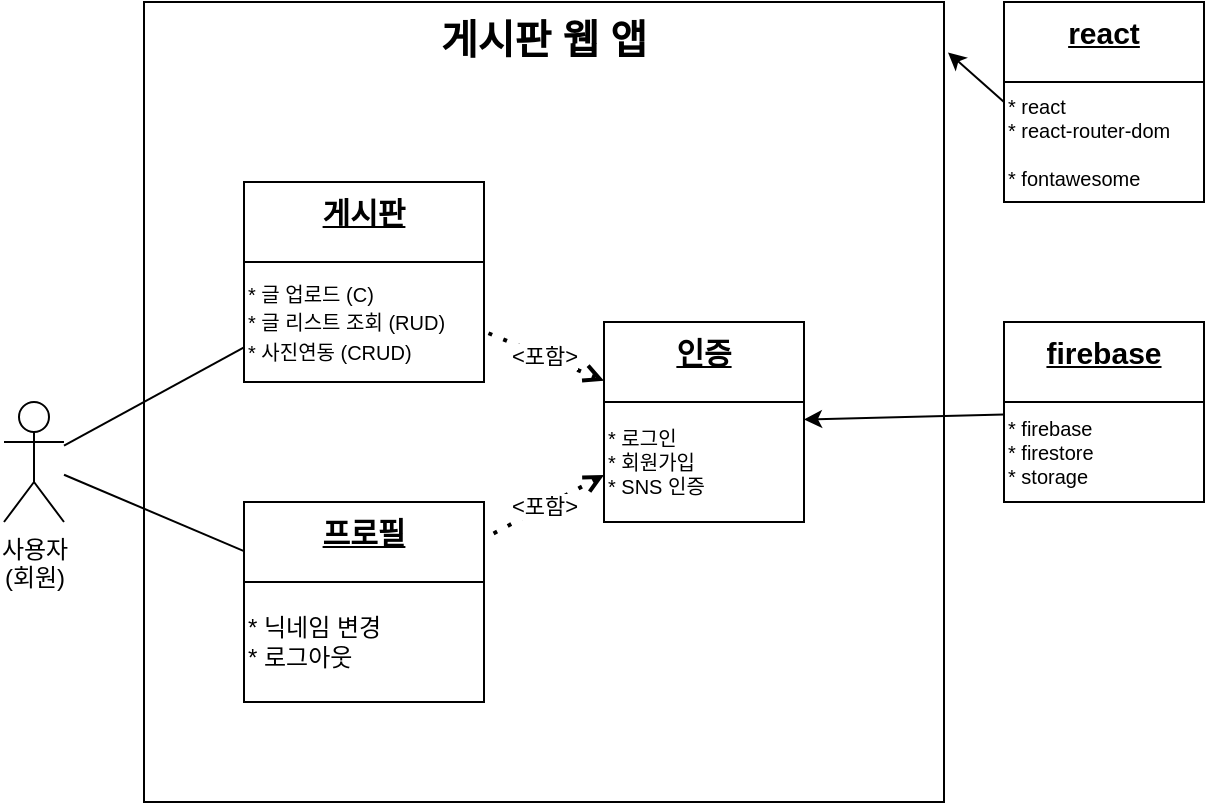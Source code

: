 <mxfile version="20.8.10" type="device"><diagram name="페이지-1" id="gn2Daug9XJeE2kQflPxs"><mxGraphModel dx="910" dy="876" grid="1" gridSize="10" guides="1" tooltips="1" connect="1" arrows="1" fold="1" page="1" pageScale="1" pageWidth="1600" pageHeight="900" math="0" shadow="0"><root><mxCell id="0"/><mxCell id="1" parent="0"/><mxCell id="w6mTnoe_5LUZM0iHnQS9-1" value="&lt;span style=&quot;font-size: 20px;&quot;&gt;게시판 웹 앱&lt;/span&gt;" style="rounded=0;whiteSpace=wrap;html=1;fillColor=none;movable=1;resizable=1;rotatable=1;deletable=1;editable=1;connectable=1;container=0;verticalAlign=top;fontStyle=1;fontSize=20;" parent="1" vertex="1"><mxGeometry x="170" y="100" width="400" height="400" as="geometry"><mxRectangle x="170" y="100" width="100" height="50" as="alternateBounds"/></mxGeometry></mxCell><mxCell id="w6mTnoe_5LUZM0iHnQS9-2" value="사용자&lt;br&gt;(회원)" style="shape=umlActor;verticalLabelPosition=bottom;verticalAlign=top;html=1;outlineConnect=0;" parent="1" vertex="1"><mxGeometry x="100" y="300" width="30" height="60" as="geometry"/></mxCell><mxCell id="w6mTnoe_5LUZM0iHnQS9-12" value="firebase" style="rounded=0;whiteSpace=wrap;html=1;fillColor=none;movable=1;resizable=1;rotatable=1;deletable=1;editable=1;connectable=1;fontSize=15;fontStyle=5;verticalAlign=top;container=1;" parent="1" vertex="1"><mxGeometry x="600" y="260" width="100" height="90" as="geometry"><mxRectangle x="600" y="300" width="100" height="40" as="alternateBounds"/></mxGeometry></mxCell><mxCell id="0nRbIqDIeMV6SlEv0QJ2-9" value="* firebase&lt;br&gt;* firestore&lt;br&gt;* storage" style="rounded=0;whiteSpace=wrap;html=1;fillColor=none;movable=1;resizable=1;rotatable=1;deletable=1;editable=1;connectable=1;fontSize=10;fontStyle=0;verticalAlign=middle;align=left;" vertex="1" parent="w6mTnoe_5LUZM0iHnQS9-12"><mxGeometry y="40" width="100" height="50" as="geometry"/></mxCell><mxCell id="w6mTnoe_5LUZM0iHnQS9-13" value="react" style="rounded=0;whiteSpace=wrap;html=1;fillColor=none;movable=1;resizable=1;rotatable=1;deletable=1;editable=1;connectable=1;glass=0;verticalAlign=top;fontStyle=5;fontSize=15;container=1;" parent="1" vertex="1"><mxGeometry x="600" y="100" width="100" height="100" as="geometry"><mxRectangle x="600" y="100" width="100" height="40" as="alternateBounds"/></mxGeometry></mxCell><mxCell id="0nRbIqDIeMV6SlEv0QJ2-8" value="* react&lt;br&gt;* react-router-dom&lt;br&gt;&lt;br style=&quot;font-size: 10px;&quot;&gt;* fontawesome" style="rounded=0;whiteSpace=wrap;html=1;fillColor=none;movable=1;resizable=1;rotatable=1;deletable=1;editable=1;connectable=1;glass=0;fontStyle=0;align=left;fontSize=10;" vertex="1" parent="w6mTnoe_5LUZM0iHnQS9-13"><mxGeometry y="40" width="100" height="60" as="geometry"/></mxCell><mxCell id="w6mTnoe_5LUZM0iHnQS9-15" value="" style="endArrow=classic;html=1;rounded=0;exitX=0;exitY=0.5;exitDx=0;exitDy=0;entryX=1.005;entryY=0.063;entryDx=0;entryDy=0;entryPerimeter=0;" parent="1" source="w6mTnoe_5LUZM0iHnQS9-13" target="w6mTnoe_5LUZM0iHnQS9-1" edge="1"><mxGeometry width="50" height="50" relative="1" as="geometry"><mxPoint x="450" y="340" as="sourcePoint"/><mxPoint x="650" y="125" as="targetPoint"/></mxGeometry></mxCell><mxCell id="w6mTnoe_5LUZM0iHnQS9-16" value="" style="endArrow=classic;html=1;rounded=0;" parent="1" source="w6mTnoe_5LUZM0iHnQS9-12" target="hKpgMVrdfBKt1ZzqLcf0-6" edge="1"><mxGeometry width="50" height="50" relative="1" as="geometry"><mxPoint x="610" y="284.091" as="sourcePoint"/><mxPoint x="560" y="273.182" as="targetPoint"/></mxGeometry></mxCell><mxCell id="w6mTnoe_5LUZM0iHnQS9-17" value="" style="endArrow=none;html=1;rounded=0;" parent="1" source="w6mTnoe_5LUZM0iHnQS9-2" target="7-BmRRZVu2hoqrGzT0Q7-1" edge="1"><mxGeometry width="50" height="50" relative="1" as="geometry"><mxPoint x="450" y="300" as="sourcePoint"/><mxPoint x="500" y="250" as="targetPoint"/></mxGeometry></mxCell><mxCell id="w6mTnoe_5LUZM0iHnQS9-18" value="" style="endArrow=none;html=1;rounded=0;" parent="1" source="w6mTnoe_5LUZM0iHnQS9-2" target="7-BmRRZVu2hoqrGzT0Q7-2" edge="1"><mxGeometry width="50" height="50" relative="1" as="geometry"><mxPoint x="140" y="226.351" as="sourcePoint"/><mxPoint x="236.378" y="352.992" as="targetPoint"/></mxGeometry></mxCell><mxCell id="7-BmRRZVu2hoqrGzT0Q7-1" value="게시판" style="whiteSpace=wrap;html=1;verticalAlign=top;fontStyle=5;fontSize=15;container=1;" parent="1" vertex="1"><mxGeometry x="220" y="190" width="120" height="100" as="geometry"><mxRectangle x="220" y="190" width="100" height="40" as="alternateBounds"/></mxGeometry></mxCell><mxCell id="0nRbIqDIeMV6SlEv0QJ2-6" value="&lt;span&gt;&lt;font style=&quot;font-size: 10px;&quot;&gt;* 글 업로드 (C)&lt;br&gt;* 글 리스트 조회 (RUD)&lt;br&gt;* 사진연동 (CRUD)&lt;br&gt;&lt;/font&gt;&lt;/span&gt;" style="rounded=0;whiteSpace=wrap;html=1;fillColor=none;movable=1;resizable=1;rotatable=1;deletable=1;editable=1;connectable=1;glass=0;container=0;verticalAlign=middle;fontStyle=0;align=left;" vertex="1" parent="7-BmRRZVu2hoqrGzT0Q7-1"><mxGeometry y="40" width="120" height="60" as="geometry"><mxRectangle x="370" y="435" width="100" height="30" as="alternateBounds"/></mxGeometry></mxCell><mxCell id="7-BmRRZVu2hoqrGzT0Q7-2" value="프로필" style="whiteSpace=wrap;html=1;verticalAlign=top;fontStyle=5;fontSize=15;container=1;" parent="1" vertex="1"><mxGeometry x="220" y="350" width="120" height="100" as="geometry"><mxRectangle x="220" y="350" width="100" height="40" as="alternateBounds"/></mxGeometry></mxCell><mxCell id="0nRbIqDIeMV6SlEv0QJ2-4" value="* 닉네임 변경&lt;br&gt;* 로그아웃" style="rounded=0;whiteSpace=wrap;html=1;fillColor=none;movable=1;resizable=1;rotatable=1;deletable=1;editable=1;connectable=1;glass=0;container=0;verticalAlign=middle;fontStyle=0;align=left;" vertex="1" parent="7-BmRRZVu2hoqrGzT0Q7-2"><mxGeometry y="40" width="120" height="60" as="geometry"><mxRectangle x="370" y="435" width="100" height="30" as="alternateBounds"/></mxGeometry></mxCell><mxCell id="w6mTnoe_5LUZM0iHnQS9-10" value="&amp;lt;포함&amp;gt;" style="endArrow=none;dashed=1;html=1;dashPattern=1 3;strokeWidth=2;rounded=0;startArrow=open;startFill=0;" parent="1" source="hKpgMVrdfBKt1ZzqLcf0-6" target="7-BmRRZVu2hoqrGzT0Q7-1" edge="1"><mxGeometry width="50" height="50" relative="1" as="geometry"><mxPoint x="321.603" y="373.812" as="sourcePoint"/><mxPoint x="388.397" y="338.188" as="targetPoint"/></mxGeometry></mxCell><mxCell id="w6mTnoe_5LUZM0iHnQS9-14" value="&amp;lt;포함&amp;gt;" style="endArrow=none;dashed=1;html=1;dashPattern=1 3;strokeWidth=2;rounded=0;startArrow=open;startFill=0;" parent="1" source="hKpgMVrdfBKt1ZzqLcf0-6" target="7-BmRRZVu2hoqrGzT0Q7-2" edge="1"><mxGeometry width="50" height="50" relative="1" as="geometry"><mxPoint x="388.397" y="293.812" as="sourcePoint"/><mxPoint x="313.976" y="366.206" as="targetPoint"/></mxGeometry></mxCell><mxCell id="hKpgMVrdfBKt1ZzqLcf0-6" value="인증" style="rounded=0;whiteSpace=wrap;html=1;fillColor=none;movable=1;resizable=1;rotatable=1;deletable=1;editable=1;connectable=1;glass=0;container=1;verticalAlign=top;fontStyle=5;fontSize=15;" parent="1" vertex="1"><mxGeometry x="400" y="260" width="100" height="100" as="geometry"><mxRectangle x="400" y="260" width="100" height="40" as="alternateBounds"/></mxGeometry></mxCell><mxCell id="hKpgMVrdfBKt1ZzqLcf0-11" value="* 로그인&lt;br style=&quot;font-size: 10px;&quot;&gt;* 회원가입&lt;br style=&quot;font-size: 10px;&quot;&gt;* SNS 인증" style="rounded=0;whiteSpace=wrap;html=1;fillColor=none;movable=1;resizable=1;rotatable=1;deletable=1;editable=1;connectable=1;glass=0;container=0;verticalAlign=middle;fontStyle=0;align=left;horizontal=1;fontSize=10;" parent="hKpgMVrdfBKt1ZzqLcf0-6" vertex="1"><mxGeometry y="40" width="100" height="60" as="geometry"><mxRectangle y="40" width="100" height="30" as="alternateBounds"/></mxGeometry></mxCell></root></mxGraphModel></diagram></mxfile>